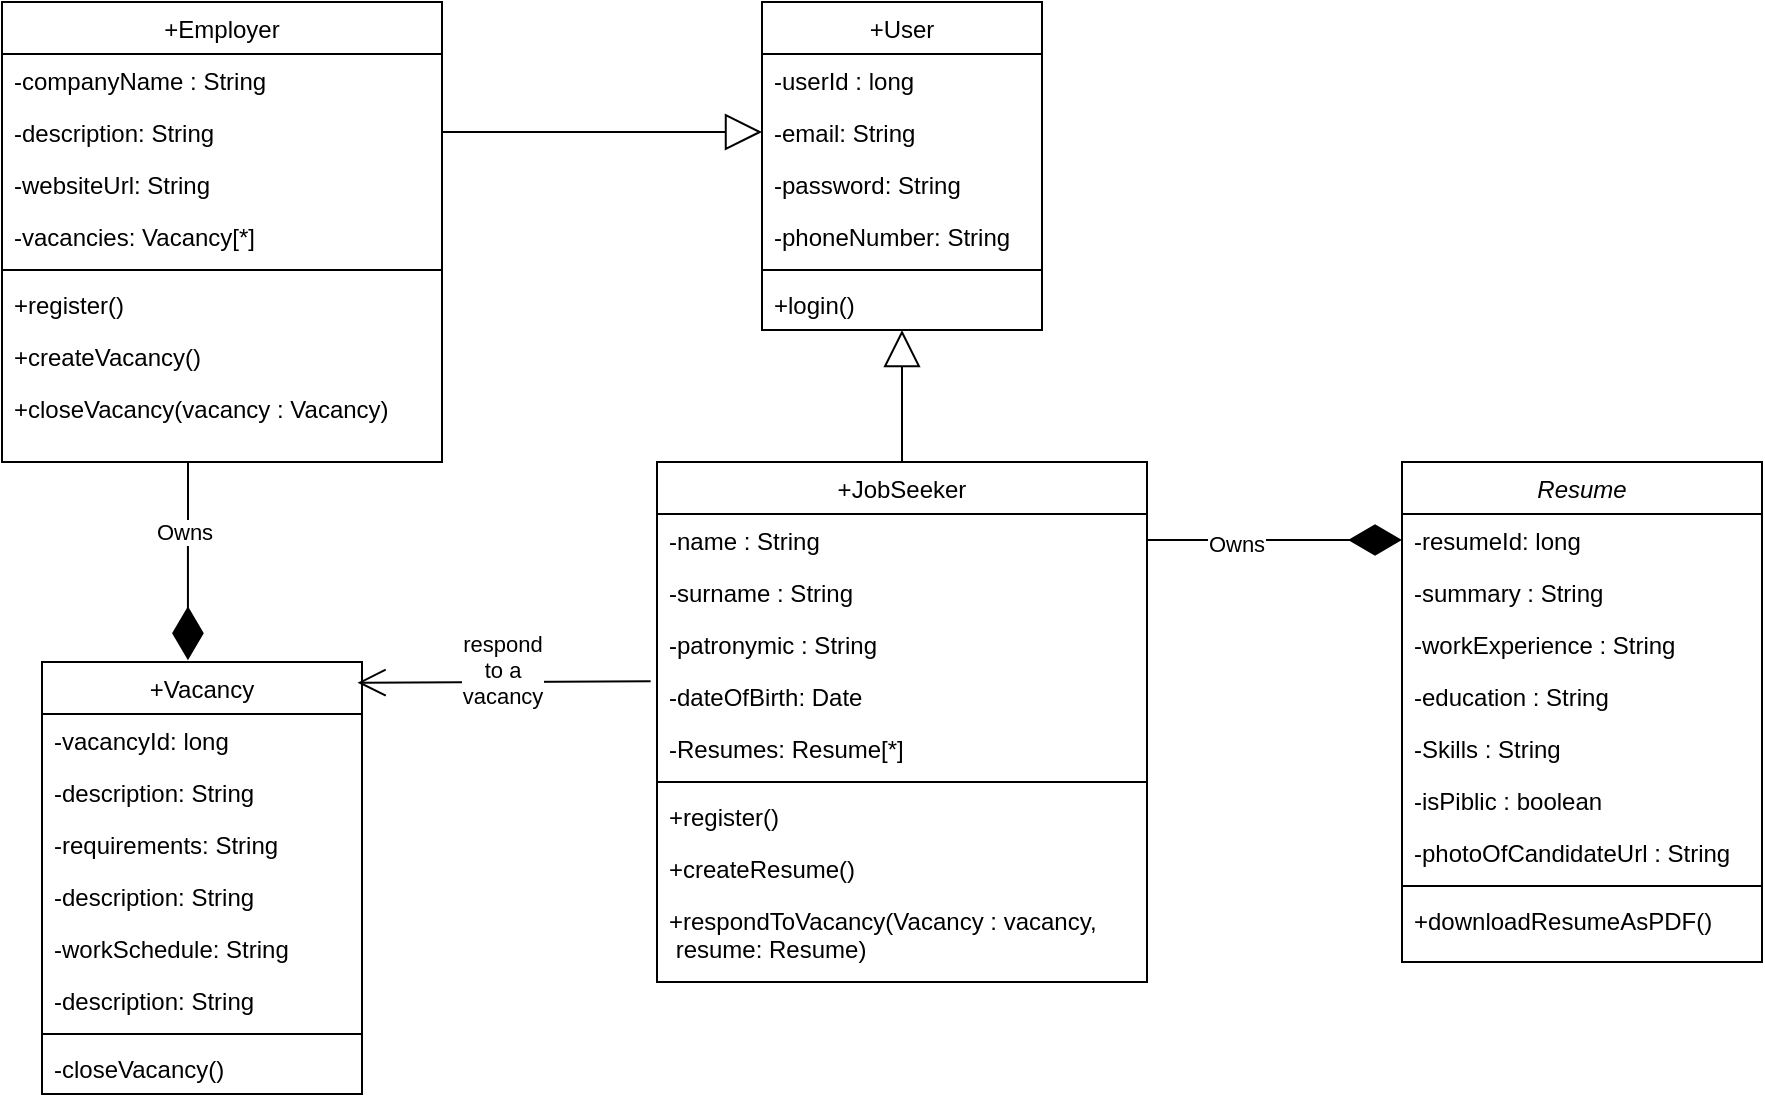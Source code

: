 <mxfile version="27.0.9">
  <diagram id="C5RBs43oDa-KdzZeNtuy" name="Page-1">
    <mxGraphModel dx="1869" dy="626" grid="1" gridSize="10" guides="1" tooltips="1" connect="1" arrows="1" fold="1" page="1" pageScale="1" pageWidth="827" pageHeight="1169" math="0" shadow="0">
      <root>
        <mxCell id="WIyWlLk6GJQsqaUBKTNV-0" />
        <mxCell id="WIyWlLk6GJQsqaUBKTNV-1" parent="WIyWlLk6GJQsqaUBKTNV-0" />
        <mxCell id="zkfFHV4jXpPFQw0GAbJ--0" value="Resume" style="swimlane;fontStyle=2;align=center;verticalAlign=top;childLayout=stackLayout;horizontal=1;startSize=26;horizontalStack=0;resizeParent=1;resizeLast=0;collapsible=1;marginBottom=0;rounded=0;shadow=0;strokeWidth=1;" parent="WIyWlLk6GJQsqaUBKTNV-1" vertex="1">
          <mxGeometry x="670" y="260" width="180" height="250" as="geometry">
            <mxRectangle x="230" y="140" width="160" height="26" as="alternateBounds" />
          </mxGeometry>
        </mxCell>
        <mxCell id="zkfFHV4jXpPFQw0GAbJ--2" value="-resumeId: long" style="text;align=left;verticalAlign=top;spacingLeft=4;spacingRight=4;overflow=hidden;rotatable=0;points=[[0,0.5],[1,0.5]];portConstraint=eastwest;rounded=0;shadow=0;html=0;" parent="zkfFHV4jXpPFQw0GAbJ--0" vertex="1">
          <mxGeometry y="26" width="180" height="26" as="geometry" />
        </mxCell>
        <mxCell id="zkfFHV4jXpPFQw0GAbJ--3" value="-summary : String" style="text;align=left;verticalAlign=top;spacingLeft=4;spacingRight=4;overflow=hidden;rotatable=0;points=[[0,0.5],[1,0.5]];portConstraint=eastwest;rounded=0;shadow=0;html=0;" parent="zkfFHV4jXpPFQw0GAbJ--0" vertex="1">
          <mxGeometry y="52" width="180" height="26" as="geometry" />
        </mxCell>
        <mxCell id="VnJi3-X21Ejp0Xz-mgT0-31" value="-workExperience : String" style="text;align=left;verticalAlign=top;spacingLeft=4;spacingRight=4;overflow=hidden;rotatable=0;points=[[0,0.5],[1,0.5]];portConstraint=eastwest;rounded=0;shadow=0;html=0;" parent="zkfFHV4jXpPFQw0GAbJ--0" vertex="1">
          <mxGeometry y="78" width="180" height="26" as="geometry" />
        </mxCell>
        <mxCell id="VnJi3-X21Ejp0Xz-mgT0-40" value="-education : String" style="text;align=left;verticalAlign=top;spacingLeft=4;spacingRight=4;overflow=hidden;rotatable=0;points=[[0,0.5],[1,0.5]];portConstraint=eastwest;rounded=0;shadow=0;html=0;" parent="zkfFHV4jXpPFQw0GAbJ--0" vertex="1">
          <mxGeometry y="104" width="180" height="26" as="geometry" />
        </mxCell>
        <mxCell id="VnJi3-X21Ejp0Xz-mgT0-33" value="-Skills : String" style="text;align=left;verticalAlign=top;spacingLeft=4;spacingRight=4;overflow=hidden;rotatable=0;points=[[0,0.5],[1,0.5]];portConstraint=eastwest;rounded=0;shadow=0;html=0;" parent="zkfFHV4jXpPFQw0GAbJ--0" vertex="1">
          <mxGeometry y="130" width="180" height="26" as="geometry" />
        </mxCell>
        <mxCell id="VnJi3-X21Ejp0Xz-mgT0-32" value="-isPiblic : boolean" style="text;align=left;verticalAlign=top;spacingLeft=4;spacingRight=4;overflow=hidden;rotatable=0;points=[[0,0.5],[1,0.5]];portConstraint=eastwest;rounded=0;shadow=0;html=0;" parent="zkfFHV4jXpPFQw0GAbJ--0" vertex="1">
          <mxGeometry y="156" width="180" height="26" as="geometry" />
        </mxCell>
        <mxCell id="VnJi3-X21Ejp0Xz-mgT0-35" value="-photoOfCandidateUrl : String" style="text;align=left;verticalAlign=top;spacingLeft=4;spacingRight=4;overflow=hidden;rotatable=0;points=[[0,0.5],[1,0.5]];portConstraint=eastwest;rounded=0;shadow=0;html=0;" parent="zkfFHV4jXpPFQw0GAbJ--0" vertex="1">
          <mxGeometry y="182" width="180" height="26" as="geometry" />
        </mxCell>
        <mxCell id="zkfFHV4jXpPFQw0GAbJ--4" value="" style="line;html=1;strokeWidth=1;align=left;verticalAlign=middle;spacingTop=-1;spacingLeft=3;spacingRight=3;rotatable=0;labelPosition=right;points=[];portConstraint=eastwest;" parent="zkfFHV4jXpPFQw0GAbJ--0" vertex="1">
          <mxGeometry y="208" width="180" height="8" as="geometry" />
        </mxCell>
        <mxCell id="VnJi3-X21Ejp0Xz-mgT0-37" value="+downloadResumeAsPDF()" style="text;align=left;verticalAlign=top;spacingLeft=4;spacingRight=4;overflow=hidden;rotatable=0;points=[[0,0.5],[1,0.5]];portConstraint=eastwest;" parent="zkfFHV4jXpPFQw0GAbJ--0" vertex="1">
          <mxGeometry y="216" width="180" height="26" as="geometry" />
        </mxCell>
        <mxCell id="zkfFHV4jXpPFQw0GAbJ--6" value="+User" style="swimlane;fontStyle=0;align=center;verticalAlign=top;childLayout=stackLayout;horizontal=1;startSize=26;horizontalStack=0;resizeParent=1;resizeLast=0;collapsible=1;marginBottom=0;rounded=0;shadow=0;strokeWidth=1;" parent="WIyWlLk6GJQsqaUBKTNV-1" vertex="1">
          <mxGeometry x="350" y="30" width="140" height="164" as="geometry">
            <mxRectangle x="130" y="380" width="160" height="26" as="alternateBounds" />
          </mxGeometry>
        </mxCell>
        <mxCell id="zkfFHV4jXpPFQw0GAbJ--7" value="-userId : long" style="text;align=left;verticalAlign=top;spacingLeft=4;spacingRight=4;overflow=hidden;rotatable=0;points=[[0,0.5],[1,0.5]];portConstraint=eastwest;" parent="zkfFHV4jXpPFQw0GAbJ--6" vertex="1">
          <mxGeometry y="26" width="140" height="26" as="geometry" />
        </mxCell>
        <mxCell id="zkfFHV4jXpPFQw0GAbJ--8" value="-email: String" style="text;align=left;verticalAlign=top;spacingLeft=4;spacingRight=4;overflow=hidden;rotatable=0;points=[[0,0.5],[1,0.5]];portConstraint=eastwest;rounded=0;shadow=0;html=0;" parent="zkfFHV4jXpPFQw0GAbJ--6" vertex="1">
          <mxGeometry y="52" width="140" height="26" as="geometry" />
        </mxCell>
        <mxCell id="VnJi3-X21Ejp0Xz-mgT0-0" value="-password: String" style="text;align=left;verticalAlign=top;spacingLeft=4;spacingRight=4;overflow=hidden;rotatable=0;points=[[0,0.5],[1,0.5]];portConstraint=eastwest;rounded=0;shadow=0;html=0;" parent="zkfFHV4jXpPFQw0GAbJ--6" vertex="1">
          <mxGeometry y="78" width="140" height="26" as="geometry" />
        </mxCell>
        <mxCell id="VnJi3-X21Ejp0Xz-mgT0-1" value="-phoneNumber: String" style="text;align=left;verticalAlign=top;spacingLeft=4;spacingRight=4;overflow=hidden;rotatable=0;points=[[0,0.5],[1,0.5]];portConstraint=eastwest;rounded=0;shadow=0;html=0;" parent="zkfFHV4jXpPFQw0GAbJ--6" vertex="1">
          <mxGeometry y="104" width="140" height="26" as="geometry" />
        </mxCell>
        <mxCell id="zkfFHV4jXpPFQw0GAbJ--9" value="" style="line;html=1;strokeWidth=1;align=left;verticalAlign=middle;spacingTop=-1;spacingLeft=3;spacingRight=3;rotatable=0;labelPosition=right;points=[];portConstraint=eastwest;" parent="zkfFHV4jXpPFQw0GAbJ--6" vertex="1">
          <mxGeometry y="130" width="140" height="8" as="geometry" />
        </mxCell>
        <mxCell id="VnJi3-X21Ejp0Xz-mgT0-54" value="+login()" style="text;align=left;verticalAlign=top;spacingLeft=4;spacingRight=4;overflow=hidden;rotatable=0;points=[[0,0.5],[1,0.5]];portConstraint=eastwest;" parent="zkfFHV4jXpPFQw0GAbJ--6" vertex="1">
          <mxGeometry y="138" width="140" height="26" as="geometry" />
        </mxCell>
        <mxCell id="zkfFHV4jXpPFQw0GAbJ--17" value="+Vacancy" style="swimlane;fontStyle=0;align=center;verticalAlign=top;childLayout=stackLayout;horizontal=1;startSize=26;horizontalStack=0;resizeParent=1;resizeLast=0;collapsible=1;marginBottom=0;rounded=0;shadow=0;strokeWidth=1;" parent="WIyWlLk6GJQsqaUBKTNV-1" vertex="1">
          <mxGeometry x="-10" y="360" width="160" height="216" as="geometry">
            <mxRectangle x="550" y="140" width="160" height="26" as="alternateBounds" />
          </mxGeometry>
        </mxCell>
        <mxCell id="zkfFHV4jXpPFQw0GAbJ--19" value="-vacancyId: long" style="text;align=left;verticalAlign=top;spacingLeft=4;spacingRight=4;overflow=hidden;rotatable=0;points=[[0,0.5],[1,0.5]];portConstraint=eastwest;rounded=0;shadow=0;html=0;" parent="zkfFHV4jXpPFQw0GAbJ--17" vertex="1">
          <mxGeometry y="26" width="160" height="26" as="geometry" />
        </mxCell>
        <mxCell id="A-HO-FvOdfcnm-DWy1pP-4" value="-description: String" style="text;align=left;verticalAlign=top;spacingLeft=4;spacingRight=4;overflow=hidden;rotatable=0;points=[[0,0.5],[1,0.5]];portConstraint=eastwest;rounded=0;shadow=0;html=0;" parent="zkfFHV4jXpPFQw0GAbJ--17" vertex="1">
          <mxGeometry y="52" width="160" height="26" as="geometry" />
        </mxCell>
        <mxCell id="A-HO-FvOdfcnm-DWy1pP-7" value="-requirements: String" style="text;align=left;verticalAlign=top;spacingLeft=4;spacingRight=4;overflow=hidden;rotatable=0;points=[[0,0.5],[1,0.5]];portConstraint=eastwest;rounded=0;shadow=0;html=0;" parent="zkfFHV4jXpPFQw0GAbJ--17" vertex="1">
          <mxGeometry y="78" width="160" height="26" as="geometry" />
        </mxCell>
        <mxCell id="A-HO-FvOdfcnm-DWy1pP-8" value="-description: String" style="text;align=left;verticalAlign=top;spacingLeft=4;spacingRight=4;overflow=hidden;rotatable=0;points=[[0,0.5],[1,0.5]];portConstraint=eastwest;rounded=0;shadow=0;html=0;" parent="zkfFHV4jXpPFQw0GAbJ--17" vertex="1">
          <mxGeometry y="104" width="160" height="26" as="geometry" />
        </mxCell>
        <mxCell id="A-HO-FvOdfcnm-DWy1pP-9" value="-workSchedule: String" style="text;align=left;verticalAlign=top;spacingLeft=4;spacingRight=4;overflow=hidden;rotatable=0;points=[[0,0.5],[1,0.5]];portConstraint=eastwest;rounded=0;shadow=0;html=0;" parent="zkfFHV4jXpPFQw0GAbJ--17" vertex="1">
          <mxGeometry y="130" width="160" height="26" as="geometry" />
        </mxCell>
        <mxCell id="V8jOMuaywJZ3t2VSstb2-0" value="-description: String" style="text;align=left;verticalAlign=top;spacingLeft=4;spacingRight=4;overflow=hidden;rotatable=0;points=[[0,0.5],[1,0.5]];portConstraint=eastwest;rounded=0;shadow=0;html=0;" vertex="1" parent="zkfFHV4jXpPFQw0GAbJ--17">
          <mxGeometry y="156" width="160" height="26" as="geometry" />
        </mxCell>
        <mxCell id="zkfFHV4jXpPFQw0GAbJ--23" value="" style="line;html=1;strokeWidth=1;align=left;verticalAlign=middle;spacingTop=-1;spacingLeft=3;spacingRight=3;rotatable=0;labelPosition=right;points=[];portConstraint=eastwest;" parent="zkfFHV4jXpPFQw0GAbJ--17" vertex="1">
          <mxGeometry y="182" width="160" height="8" as="geometry" />
        </mxCell>
        <mxCell id="V8jOMuaywJZ3t2VSstb2-1" value="-closeVacancy()" style="text;align=left;verticalAlign=top;spacingLeft=4;spacingRight=4;overflow=hidden;rotatable=0;points=[[0,0.5],[1,0.5]];portConstraint=eastwest;rounded=0;shadow=0;html=0;" vertex="1" parent="zkfFHV4jXpPFQw0GAbJ--17">
          <mxGeometry y="190" width="160" height="26" as="geometry" />
        </mxCell>
        <mxCell id="VnJi3-X21Ejp0Xz-mgT0-10" value="+JobSeeker" style="swimlane;fontStyle=0;align=center;verticalAlign=top;childLayout=stackLayout;horizontal=1;startSize=26;horizontalStack=0;resizeParent=1;resizeLast=0;collapsible=1;marginBottom=0;rounded=0;shadow=0;strokeWidth=1;" parent="WIyWlLk6GJQsqaUBKTNV-1" vertex="1">
          <mxGeometry x="297.5" y="260" width="245" height="260" as="geometry">
            <mxRectangle x="550" y="140" width="160" height="26" as="alternateBounds" />
          </mxGeometry>
        </mxCell>
        <mxCell id="VnJi3-X21Ejp0Xz-mgT0-20" value="-name : String" style="text;align=left;verticalAlign=top;spacingLeft=4;spacingRight=4;overflow=hidden;rotatable=0;points=[[0,0.5],[1,0.5]];portConstraint=eastwest;" parent="VnJi3-X21Ejp0Xz-mgT0-10" vertex="1">
          <mxGeometry y="26" width="245" height="26" as="geometry" />
        </mxCell>
        <mxCell id="VnJi3-X21Ejp0Xz-mgT0-22" value="-surname : String" style="text;align=left;verticalAlign=top;spacingLeft=4;spacingRight=4;overflow=hidden;rotatable=0;points=[[0,0.5],[1,0.5]];portConstraint=eastwest;rounded=0;shadow=0;html=0;" parent="VnJi3-X21Ejp0Xz-mgT0-10" vertex="1">
          <mxGeometry y="52" width="245" height="26" as="geometry" />
        </mxCell>
        <mxCell id="VnJi3-X21Ejp0Xz-mgT0-23" value="-patronymic : String" style="text;align=left;verticalAlign=top;spacingLeft=4;spacingRight=4;overflow=hidden;rotatable=0;points=[[0,0.5],[1,0.5]];portConstraint=eastwest;rounded=0;shadow=0;html=0;" parent="VnJi3-X21Ejp0Xz-mgT0-10" vertex="1">
          <mxGeometry y="78" width="245" height="26" as="geometry" />
        </mxCell>
        <mxCell id="VnJi3-X21Ejp0Xz-mgT0-25" value="-dateOfBirth: Date" style="text;align=left;verticalAlign=top;spacingLeft=4;spacingRight=4;overflow=hidden;rotatable=0;points=[[0,0.5],[1,0.5]];portConstraint=eastwest;rounded=0;shadow=0;html=0;" parent="VnJi3-X21Ejp0Xz-mgT0-10" vertex="1">
          <mxGeometry y="104" width="245" height="26" as="geometry" />
        </mxCell>
        <mxCell id="VnJi3-X21Ejp0Xz-mgT0-28" value="-Resumes: Resume[*]" style="text;align=left;verticalAlign=top;spacingLeft=4;spacingRight=4;overflow=hidden;rotatable=0;points=[[0,0.5],[1,0.5]];portConstraint=eastwest;rounded=0;shadow=0;html=0;" parent="VnJi3-X21Ejp0Xz-mgT0-10" vertex="1">
          <mxGeometry y="130" width="245" height="26" as="geometry" />
        </mxCell>
        <mxCell id="VnJi3-X21Ejp0Xz-mgT0-16" value="" style="line;html=1;strokeWidth=1;align=left;verticalAlign=middle;spacingTop=-1;spacingLeft=3;spacingRight=3;rotatable=0;labelPosition=right;points=[];portConstraint=eastwest;" parent="VnJi3-X21Ejp0Xz-mgT0-10" vertex="1">
          <mxGeometry y="156" width="245" height="8" as="geometry" />
        </mxCell>
        <mxCell id="VnJi3-X21Ejp0Xz-mgT0-17" value="+register()" style="text;align=left;verticalAlign=top;spacingLeft=4;spacingRight=4;overflow=hidden;rotatable=0;points=[[0,0.5],[1,0.5]];portConstraint=eastwest;" parent="VnJi3-X21Ejp0Xz-mgT0-10" vertex="1">
          <mxGeometry y="164" width="245" height="26" as="geometry" />
        </mxCell>
        <mxCell id="VnJi3-X21Ejp0Xz-mgT0-42" value="+createResume()" style="text;align=left;verticalAlign=top;spacingLeft=4;spacingRight=4;overflow=hidden;rotatable=0;points=[[0,0.5],[1,0.5]];portConstraint=eastwest;" parent="VnJi3-X21Ejp0Xz-mgT0-10" vertex="1">
          <mxGeometry y="190" width="245" height="26" as="geometry" />
        </mxCell>
        <mxCell id="VnJi3-X21Ejp0Xz-mgT0-26" value="+respondToVacancy(Vacancy : vacancy,&#xa; resume: Resume)" style="text;align=left;verticalAlign=top;spacingLeft=4;spacingRight=4;overflow=hidden;rotatable=0;points=[[0,0.5],[1,0.5]];portConstraint=eastwest;" parent="VnJi3-X21Ejp0Xz-mgT0-10" vertex="1">
          <mxGeometry y="216" width="245" height="34" as="geometry" />
        </mxCell>
        <mxCell id="VnJi3-X21Ejp0Xz-mgT0-27" value="" style="endArrow=block;endSize=16;endFill=0;html=1;rounded=0;exitX=0.5;exitY=0;exitDx=0;exitDy=0;entryX=0.5;entryY=1;entryDx=0;entryDy=0;" parent="WIyWlLk6GJQsqaUBKTNV-1" source="VnJi3-X21Ejp0Xz-mgT0-10" target="zkfFHV4jXpPFQw0GAbJ--6" edge="1">
          <mxGeometry width="160" relative="1" as="geometry">
            <mxPoint x="600" y="230" as="sourcePoint" />
            <mxPoint x="450" y="180" as="targetPoint" />
          </mxGeometry>
        </mxCell>
        <mxCell id="VnJi3-X21Ejp0Xz-mgT0-29" value="" style="endArrow=diamondThin;endFill=1;endSize=24;html=1;rounded=0;exitX=1;exitY=0.5;exitDx=0;exitDy=0;entryX=0;entryY=0.5;entryDx=0;entryDy=0;" parent="WIyWlLk6GJQsqaUBKTNV-1" source="VnJi3-X21Ejp0Xz-mgT0-20" target="zkfFHV4jXpPFQw0GAbJ--2" edge="1">
          <mxGeometry width="160" relative="1" as="geometry">
            <mxPoint x="600" y="300" as="sourcePoint" />
            <mxPoint x="600" y="299" as="targetPoint" />
          </mxGeometry>
        </mxCell>
        <mxCell id="A-HO-FvOdfcnm-DWy1pP-3" value="&lt;span style=&quot;white-space: pre-wrap;&quot; data-src-align=&quot;0:7&quot; class=&quot;aNeGP0gI0B9AV8JaHPyH&quot;&gt;Owns&lt;/span&gt;" style="edgeLabel;html=1;align=center;verticalAlign=middle;resizable=0;points=[];" parent="VnJi3-X21Ejp0Xz-mgT0-29" vertex="1" connectable="0">
          <mxGeometry x="-0.299" y="-2" relative="1" as="geometry">
            <mxPoint as="offset" />
          </mxGeometry>
        </mxCell>
        <mxCell id="VnJi3-X21Ejp0Xz-mgT0-43" value="+Employer" style="swimlane;fontStyle=0;align=center;verticalAlign=top;childLayout=stackLayout;horizontal=1;startSize=26;horizontalStack=0;resizeParent=1;resizeLast=0;collapsible=1;marginBottom=0;rounded=0;shadow=0;strokeWidth=1;" parent="WIyWlLk6GJQsqaUBKTNV-1" vertex="1">
          <mxGeometry x="-30" y="30" width="220" height="230" as="geometry">
            <mxRectangle x="550" y="140" width="160" height="26" as="alternateBounds" />
          </mxGeometry>
        </mxCell>
        <mxCell id="VnJi3-X21Ejp0Xz-mgT0-44" value="-сompanyName : String" style="text;align=left;verticalAlign=top;spacingLeft=4;spacingRight=4;overflow=hidden;rotatable=0;points=[[0,0.5],[1,0.5]];portConstraint=eastwest;" parent="VnJi3-X21Ejp0Xz-mgT0-43" vertex="1">
          <mxGeometry y="26" width="220" height="26" as="geometry" />
        </mxCell>
        <mxCell id="A-HO-FvOdfcnm-DWy1pP-2" value="-description: String" style="text;align=left;verticalAlign=top;spacingLeft=4;spacingRight=4;overflow=hidden;rotatable=0;points=[[0,0.5],[1,0.5]];portConstraint=eastwest;rounded=0;shadow=0;html=0;" parent="VnJi3-X21Ejp0Xz-mgT0-43" vertex="1">
          <mxGeometry y="52" width="220" height="26" as="geometry" />
        </mxCell>
        <mxCell id="A-HO-FvOdfcnm-DWy1pP-1" value="-websiteUrl: String" style="text;align=left;verticalAlign=top;spacingLeft=4;spacingRight=4;overflow=hidden;rotatable=0;points=[[0,0.5],[1,0.5]];portConstraint=eastwest;rounded=0;shadow=0;html=0;" parent="VnJi3-X21Ejp0Xz-mgT0-43" vertex="1">
          <mxGeometry y="78" width="220" height="26" as="geometry" />
        </mxCell>
        <mxCell id="VnJi3-X21Ejp0Xz-mgT0-48" value="-vacancies: Vacancy[*]" style="text;align=left;verticalAlign=top;spacingLeft=4;spacingRight=4;overflow=hidden;rotatable=0;points=[[0,0.5],[1,0.5]];portConstraint=eastwest;rounded=0;shadow=0;html=0;" parent="VnJi3-X21Ejp0Xz-mgT0-43" vertex="1">
          <mxGeometry y="104" width="220" height="26" as="geometry" />
        </mxCell>
        <mxCell id="VnJi3-X21Ejp0Xz-mgT0-49" value="" style="line;html=1;strokeWidth=1;align=left;verticalAlign=middle;spacingTop=-1;spacingLeft=3;spacingRight=3;rotatable=0;labelPosition=right;points=[];portConstraint=eastwest;" parent="VnJi3-X21Ejp0Xz-mgT0-43" vertex="1">
          <mxGeometry y="130" width="220" height="8" as="geometry" />
        </mxCell>
        <mxCell id="VnJi3-X21Ejp0Xz-mgT0-50" value="+register()" style="text;align=left;verticalAlign=top;spacingLeft=4;spacingRight=4;overflow=hidden;rotatable=0;points=[[0,0.5],[1,0.5]];portConstraint=eastwest;" parent="VnJi3-X21Ejp0Xz-mgT0-43" vertex="1">
          <mxGeometry y="138" width="220" height="26" as="geometry" />
        </mxCell>
        <mxCell id="VnJi3-X21Ejp0Xz-mgT0-57" value="+createVacancy()" style="text;align=left;verticalAlign=top;spacingLeft=4;spacingRight=4;overflow=hidden;rotatable=0;points=[[0,0.5],[1,0.5]];portConstraint=eastwest;" parent="VnJi3-X21Ejp0Xz-mgT0-43" vertex="1">
          <mxGeometry y="164" width="220" height="26" as="geometry" />
        </mxCell>
        <mxCell id="VnJi3-X21Ejp0Xz-mgT0-53" value="+closeVacancy(vacancy : Vacancy)" style="text;align=left;verticalAlign=top;spacingLeft=4;spacingRight=4;overflow=hidden;rotatable=0;points=[[0,0.5],[1,0.5]];portConstraint=eastwest;" parent="VnJi3-X21Ejp0Xz-mgT0-43" vertex="1">
          <mxGeometry y="190" width="220" height="26" as="geometry" />
        </mxCell>
        <mxCell id="VnJi3-X21Ejp0Xz-mgT0-58" value="" style="endArrow=block;endSize=16;endFill=0;html=1;rounded=0;exitX=1;exitY=0.5;exitDx=0;exitDy=0;entryX=0;entryY=0.5;entryDx=0;entryDy=0;" parent="WIyWlLk6GJQsqaUBKTNV-1" source="A-HO-FvOdfcnm-DWy1pP-2" target="zkfFHV4jXpPFQw0GAbJ--8" edge="1">
          <mxGeometry width="160" relative="1" as="geometry">
            <mxPoint x="320" y="276" as="sourcePoint" />
            <mxPoint x="320" y="210" as="targetPoint" />
          </mxGeometry>
        </mxCell>
        <mxCell id="V8jOMuaywJZ3t2VSstb2-2" value="" style="endArrow=open;endFill=1;endSize=12;html=1;rounded=0;entryX=0.986;entryY=0.048;entryDx=0;entryDy=0;entryPerimeter=0;exitX=-0.013;exitY=0.215;exitDx=0;exitDy=0;exitPerimeter=0;" edge="1" parent="WIyWlLk6GJQsqaUBKTNV-1" source="VnJi3-X21Ejp0Xz-mgT0-25" target="zkfFHV4jXpPFQw0GAbJ--17">
          <mxGeometry width="160" relative="1" as="geometry">
            <mxPoint x="240" y="410" as="sourcePoint" />
            <mxPoint x="180" y="380" as="targetPoint" />
          </mxGeometry>
        </mxCell>
        <mxCell id="V8jOMuaywJZ3t2VSstb2-3" value="&lt;span style=&quot;white-space: pre-wrap;&quot; data-src-align=&quot;0:12&quot; class=&quot;aNeGP0gI0B9AV8JaHPyH&quot;&gt;respond&lt;/span&gt;&lt;span style=&quot;white-space: pre-wrap;&quot;&gt; to &lt;/span&gt;&lt;span style=&quot;white-space: pre-wrap;&quot; data-src-align=&quot;13:2&quot; class=&quot;aNeGP0gI0B9AV8JaHPyH&quot;&gt;a&lt;/span&gt;&lt;span style=&quot;white-space: pre-wrap;&quot;&gt; &lt;/span&gt;&lt;span style=&quot;white-space: pre-wrap;&quot; data-src-align=&quot;16:8&quot; class=&quot;aNeGP0gI0B9AV8JaHPyH&quot;&gt;vacancy&lt;/span&gt;" style="edgeLabel;html=1;align=center;verticalAlign=middle;resizable=0;points=[];" vertex="1" connectable="0" parent="V8jOMuaywJZ3t2VSstb2-2">
          <mxGeometry x="-0.257" y="2" relative="1" as="geometry">
            <mxPoint x="-20" y="-8" as="offset" />
          </mxGeometry>
        </mxCell>
        <mxCell id="V8jOMuaywJZ3t2VSstb2-4" value="" style="endArrow=diamondThin;endFill=1;endSize=24;html=1;rounded=0;entryX=0.456;entryY=-0.004;entryDx=0;entryDy=0;entryPerimeter=0;" edge="1" parent="WIyWlLk6GJQsqaUBKTNV-1" target="zkfFHV4jXpPFQw0GAbJ--17">
          <mxGeometry width="160" relative="1" as="geometry">
            <mxPoint x="63" y="260" as="sourcePoint" />
            <mxPoint x="80" y="357" as="targetPoint" />
          </mxGeometry>
        </mxCell>
        <mxCell id="V8jOMuaywJZ3t2VSstb2-5" value="&lt;span style=&quot;white-space: pre-wrap;&quot; data-src-align=&quot;0:7&quot; class=&quot;aNeGP0gI0B9AV8JaHPyH&quot;&gt;Owns&lt;/span&gt;" style="edgeLabel;html=1;align=center;verticalAlign=middle;resizable=0;points=[];" vertex="1" connectable="0" parent="V8jOMuaywJZ3t2VSstb2-4">
          <mxGeometry x="-0.299" y="-2" relative="1" as="geometry">
            <mxPoint as="offset" />
          </mxGeometry>
        </mxCell>
      </root>
    </mxGraphModel>
  </diagram>
</mxfile>
